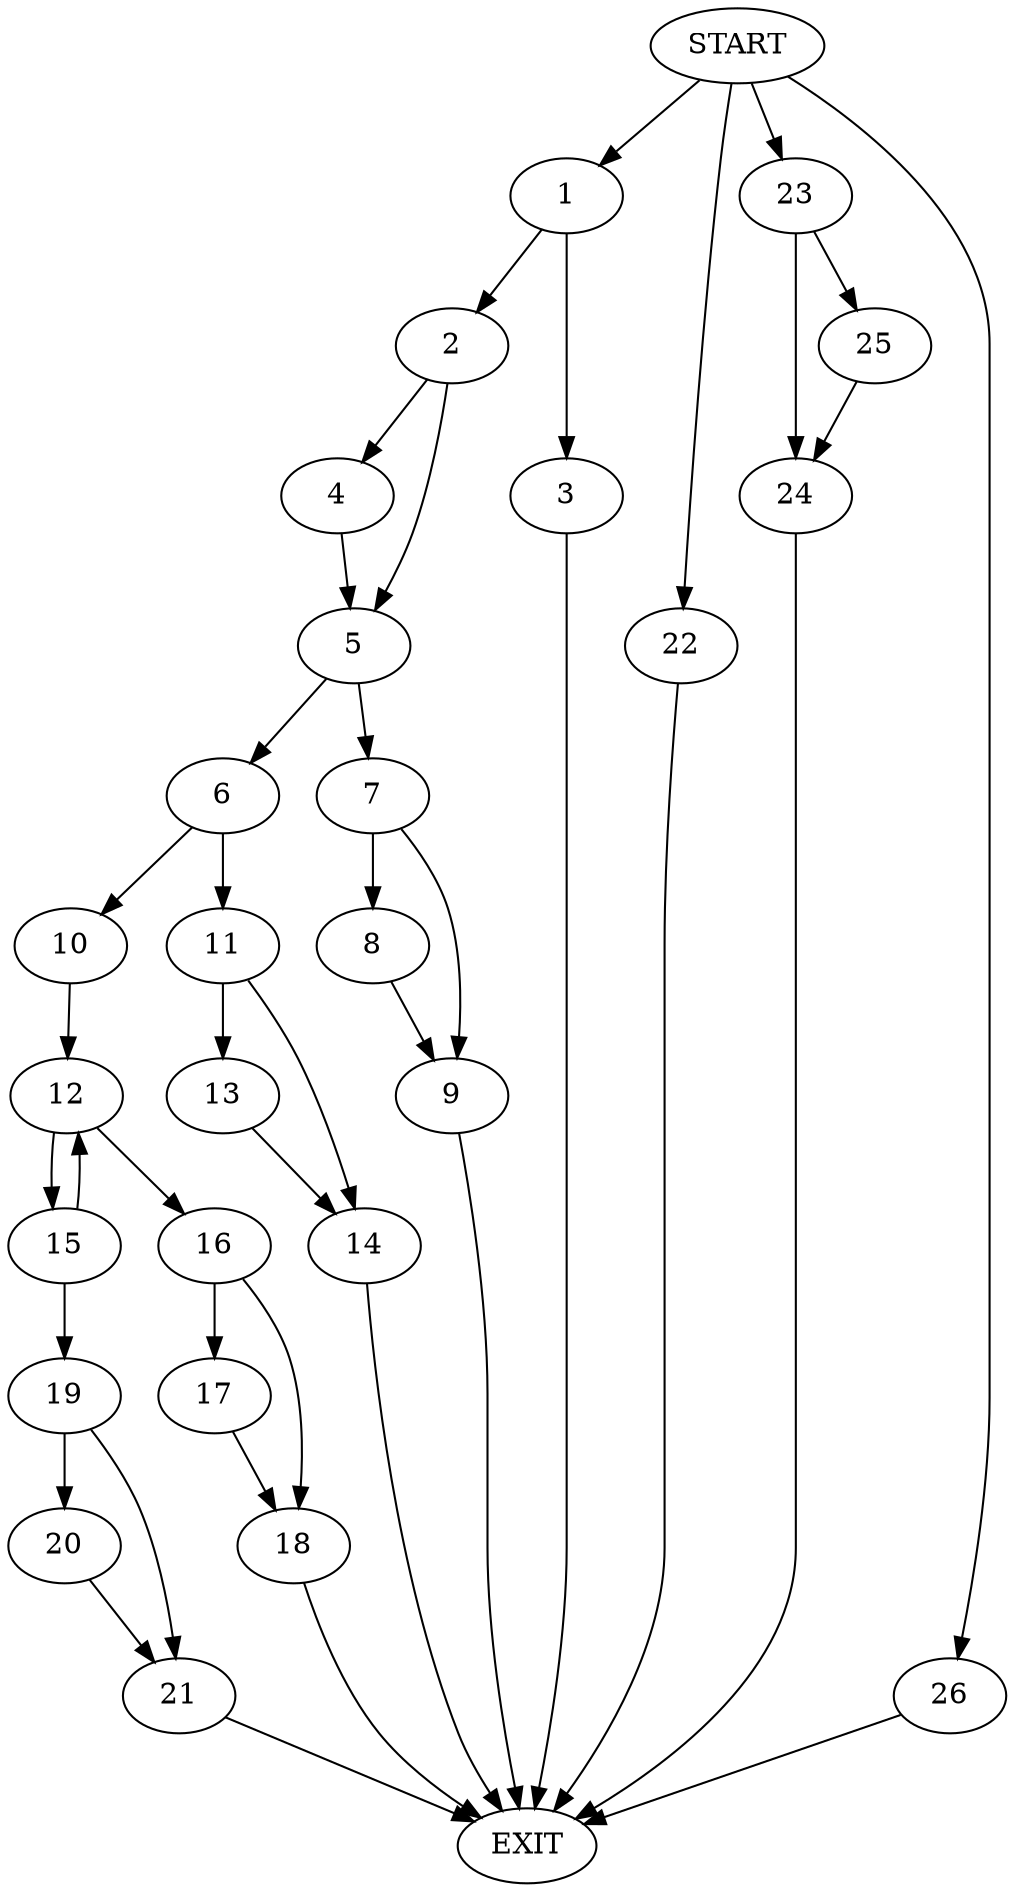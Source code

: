 digraph {
0 [label="START"]
27 [label="EXIT"]
0 -> 1
1 -> 2
1 -> 3
3 -> 27
2 -> 4
2 -> 5
5 -> 6
5 -> 7
4 -> 5
7 -> 8
7 -> 9
6 -> 10
6 -> 11
9 -> 27
8 -> 9
10 -> 12
11 -> 13
11 -> 14
14 -> 27
13 -> 14
12 -> 15
12 -> 16
16 -> 17
16 -> 18
15 -> 19
15 -> 12
17 -> 18
18 -> 27
19 -> 20
19 -> 21
20 -> 21
21 -> 27
0 -> 22
22 -> 27
0 -> 23
23 -> 24
23 -> 25
24 -> 27
25 -> 24
0 -> 26
26 -> 27
}
